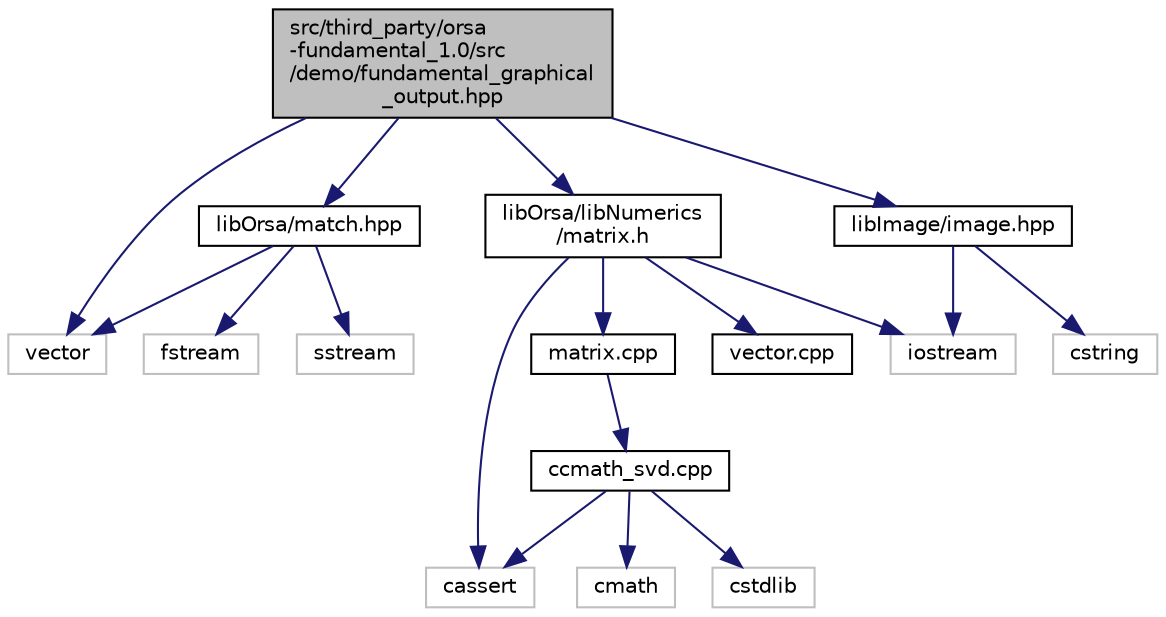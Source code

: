 digraph "src/third_party/orsa-fundamental_1.0/src/demo/fundamental_graphical_output.hpp"
{
  edge [fontname="Helvetica",fontsize="10",labelfontname="Helvetica",labelfontsize="10"];
  node [fontname="Helvetica",fontsize="10",shape=record];
  Node1 [label="src/third_party/orsa\l-fundamental_1.0/src\l/demo/fundamental_graphical\l_output.hpp",height=0.2,width=0.4,color="black", fillcolor="grey75", style="filled", fontcolor="black"];
  Node1 -> Node2 [color="midnightblue",fontsize="10",style="solid"];
  Node2 [label="vector",height=0.2,width=0.4,color="grey75", fillcolor="white", style="filled"];
  Node1 -> Node3 [color="midnightblue",fontsize="10",style="solid"];
  Node3 [label="libOrsa/match.hpp",height=0.2,width=0.4,color="black", fillcolor="white", style="filled",URL="$match_8hpp.html",tooltip="Match between two image points. "];
  Node3 -> Node2 [color="midnightblue",fontsize="10",style="solid"];
  Node3 -> Node4 [color="midnightblue",fontsize="10",style="solid"];
  Node4 [label="fstream",height=0.2,width=0.4,color="grey75", fillcolor="white", style="filled"];
  Node3 -> Node5 [color="midnightblue",fontsize="10",style="solid"];
  Node5 [label="sstream",height=0.2,width=0.4,color="grey75", fillcolor="white", style="filled"];
  Node1 -> Node6 [color="midnightblue",fontsize="10",style="solid"];
  Node6 [label="libOrsa/libNumerics\l/matrix.h",height=0.2,width=0.4,color="black", fillcolor="white", style="filled",URL="$libOrsa_2libNumerics_2matrix_8h.html"];
  Node6 -> Node7 [color="midnightblue",fontsize="10",style="solid"];
  Node7 [label="iostream",height=0.2,width=0.4,color="grey75", fillcolor="white", style="filled"];
  Node6 -> Node8 [color="midnightblue",fontsize="10",style="solid"];
  Node8 [label="cassert",height=0.2,width=0.4,color="grey75", fillcolor="white", style="filled"];
  Node6 -> Node9 [color="midnightblue",fontsize="10",style="solid"];
  Node9 [label="matrix.cpp",height=0.2,width=0.4,color="black", fillcolor="white", style="filled",URL="$libOrsa_2libNumerics_2matrix_8cpp.html"];
  Node9 -> Node10 [color="midnightblue",fontsize="10",style="solid"];
  Node10 [label="ccmath_svd.cpp",height=0.2,width=0.4,color="black", fillcolor="white", style="filled",URL="$libOrsa_2libNumerics_2ccmath__svd_8cpp.html"];
  Node10 -> Node11 [color="midnightblue",fontsize="10",style="solid"];
  Node11 [label="cmath",height=0.2,width=0.4,color="grey75", fillcolor="white", style="filled"];
  Node10 -> Node12 [color="midnightblue",fontsize="10",style="solid"];
  Node12 [label="cstdlib",height=0.2,width=0.4,color="grey75", fillcolor="white", style="filled"];
  Node10 -> Node8 [color="midnightblue",fontsize="10",style="solid"];
  Node6 -> Node13 [color="midnightblue",fontsize="10",style="solid"];
  Node13 [label="vector.cpp",height=0.2,width=0.4,color="black", fillcolor="white", style="filled",URL="$libOrsa_2libNumerics_2vector_8cpp.html"];
  Node1 -> Node14 [color="midnightblue",fontsize="10",style="solid"];
  Node14 [label="libImage/image.hpp",height=0.2,width=0.4,color="black", fillcolor="white", style="filled",URL="$image_8hpp.html"];
  Node14 -> Node7 [color="midnightblue",fontsize="10",style="solid"];
  Node14 -> Node15 [color="midnightblue",fontsize="10",style="solid"];
  Node15 [label="cstring",height=0.2,width=0.4,color="grey75", fillcolor="white", style="filled"];
}
